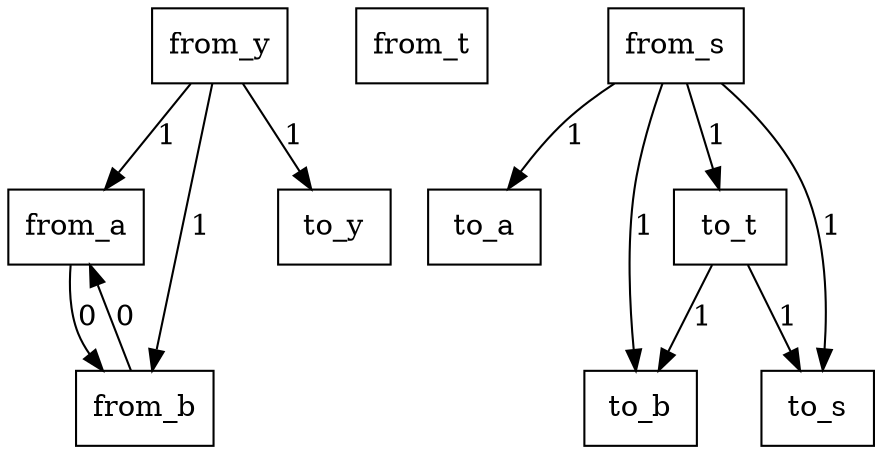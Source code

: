 digraph {
    graph [rankdir=TB
          ,bgcolor=transparent];
    node [shape=box
         ,fillcolor=white
         ,style=filled];
    0 [label=<from_a>];
    1 [label=<from_b>];
    2 [label=<from_t>];
    3 [label=<from_s>];
    4 [label=<from_y>];
    5 [label=<to_a>];
    6 [label=<to_b>];
    7 [label=<to_t>];
    8 [label=<to_s>];
    9 [label=<to_y>];
    0 -> 1 [label=0];
    1 -> 0 [label=0];
    3 -> 5 [label=1];
    3 -> 6 [label=1];
    3 -> 7 [label=1];
    3 -> 8 [label=1];
    4 -> 0 [label=1];
    4 -> 1 [label=1];
    4 -> 9 [label=1];
    7 -> 6 [label=1];
    7 -> 8 [label=1];
}